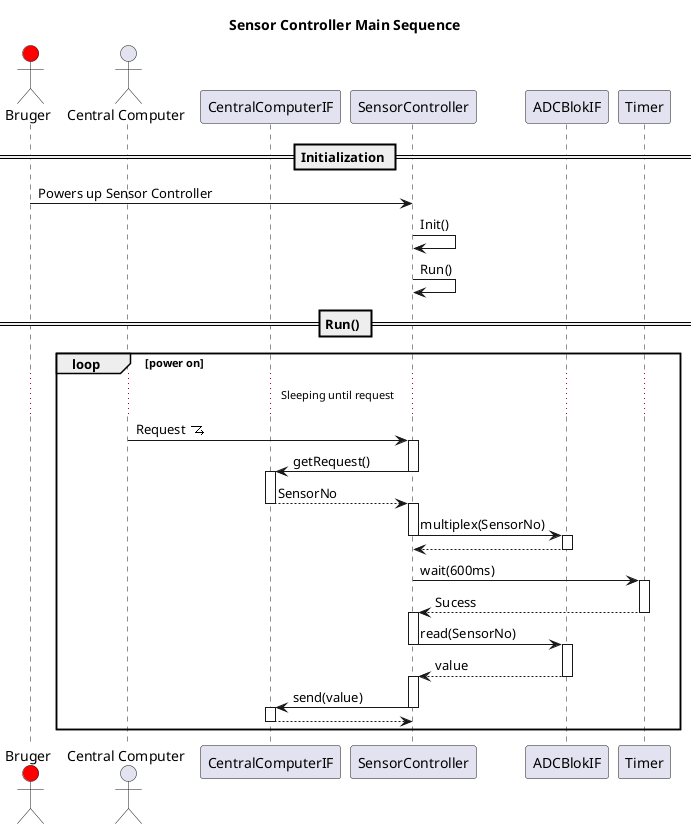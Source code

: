 @startuml
title Sensor Controller Main Sequence

skinparam shadowing false
skinparam MaxMessageSize 10000

actor Bruger #red
actor CC as "Central Computer" 
participant CCIF as "CentralComputerIF"
participant SC as "SensorController"
participant ADC as "ADCBlokIF"
participant Timer as "Timer"


sprite $interruptzigzag [16x16/16] {
    0000000000000000
    0000000000000000
    0000000000000000
    0000000000000000
    000FFFFFFFFFFF00
    000000000000F000
    00000000000F0000
    0000000000F00000
    000000000F000F00
    00000000F00000F0
    0000000FFFFFFFFF
    00000000000000F0
    0000000000000F00
    0000000000000000
    0000000000000000
    0000000000000000
    }
== Initialization ==
Bruger -> SC : Powers up Sensor Controller 
SC -> SC : Init()
SC -> SC : Run()
== Run() ==
loop  power on
... Sleeping until request ...
CC -> SC : Request <$interruptzigzag>
activate SC 
SC -> CCIF : getRequest()
deactivate SC
activate CCIF
CCIF --> SC : SensorNo
deactivate CCIF 
activate SC 
SC -> ADC : multiplex(SensorNo)
deactivate SC
activate ADC 
ADC --> SC : 
deactivate ADC
SC -> Timer : wait(600ms)
activate Timer
Timer --> SC : Sucess
deactivate Timer
activate SC
SC -> ADC : read(SensorNo)
deactivate SC
activate ADC 
ADC --> SC : value
deactivate ADC 
activate SC 
SC -> CCIF : send(value)
deactivate SC 
activate CCIF
CCIF --> SC :
deactivate CCIF
end loop







@enduml